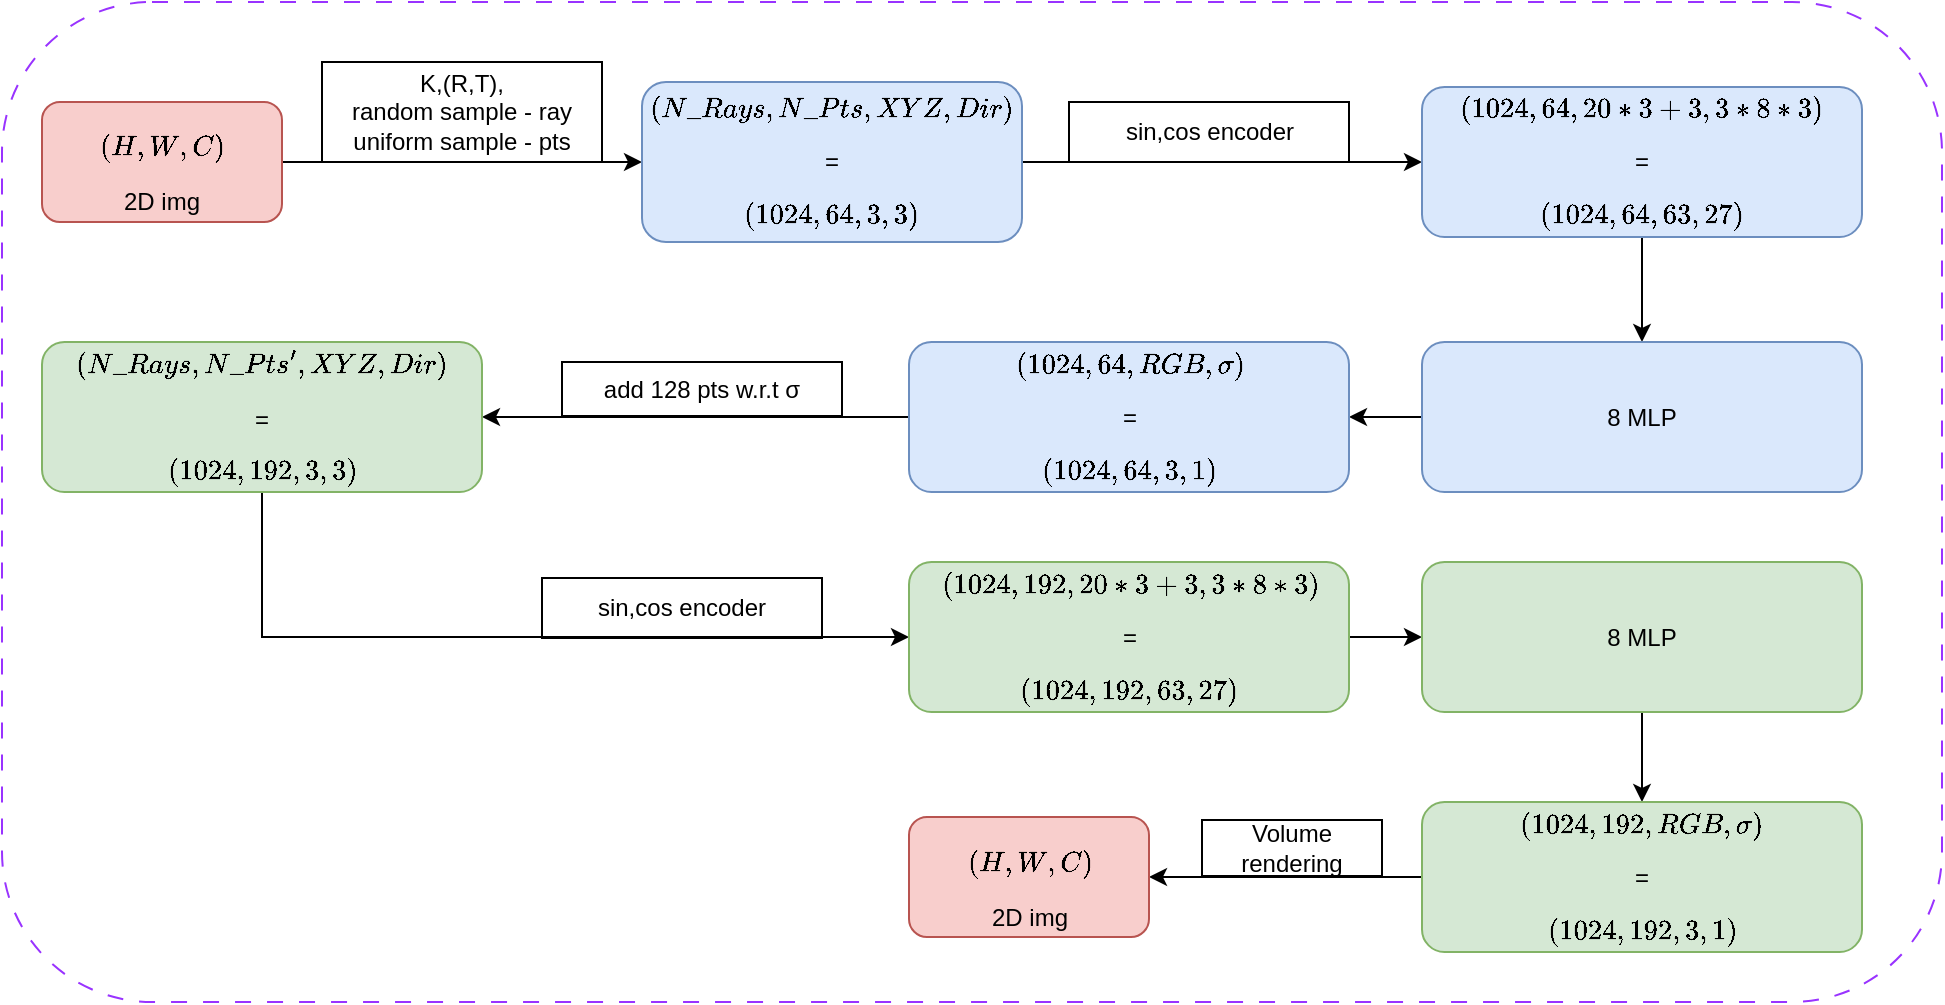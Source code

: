 <mxfile version="24.7.5">
  <diagram name="第 1 页" id="2QriNIWdTIV_ohWtYcBS">
    <mxGraphModel dx="1889" dy="723" grid="1" gridSize="10" guides="1" tooltips="1" connect="1" arrows="1" fold="1" page="1" pageScale="1" pageWidth="827" pageHeight="1169" math="1" shadow="0">
      <root>
        <mxCell id="0" />
        <mxCell id="1" parent="0" />
        <mxCell id="vLasG19pVosuePLoc7TY-36" value="" style="rounded=1;whiteSpace=wrap;html=1;fillColor=none;dashed=1;dashPattern=8 8;strokeColor=#9933FF;" vertex="1" parent="1">
          <mxGeometry x="-120" y="80" width="970" height="500" as="geometry" />
        </mxCell>
        <mxCell id="vLasG19pVosuePLoc7TY-3" value="" style="edgeStyle=orthogonalEdgeStyle;rounded=0;orthogonalLoop=1;jettySize=auto;html=1;" edge="1" parent="1" source="vLasG19pVosuePLoc7TY-1" target="vLasG19pVosuePLoc7TY-2">
          <mxGeometry relative="1" as="geometry" />
        </mxCell>
        <mxCell id="vLasG19pVosuePLoc7TY-1" value="$$(H, W, C)$$2D img" style="rounded=1;whiteSpace=wrap;html=1;fillColor=#f8cecc;strokeColor=#b85450;" vertex="1" parent="1">
          <mxGeometry x="-100" y="130" width="120" height="60" as="geometry" />
        </mxCell>
        <mxCell id="vLasG19pVosuePLoc7TY-9" style="edgeStyle=orthogonalEdgeStyle;rounded=0;orthogonalLoop=1;jettySize=auto;html=1;entryX=0;entryY=0.5;entryDx=0;entryDy=0;" edge="1" parent="1" source="vLasG19pVosuePLoc7TY-2" target="vLasG19pVosuePLoc7TY-4">
          <mxGeometry relative="1" as="geometry" />
        </mxCell>
        <mxCell id="vLasG19pVosuePLoc7TY-2" value="$$(N\_Rays, N\_Pts, XYZ, Dir)$$=&lt;span style=&quot;background-color: initial;&quot;&gt;$$(1024, 64, 3,3)$$&lt;/span&gt;" style="rounded=1;whiteSpace=wrap;html=1;fillColor=#dae8fc;strokeColor=#6c8ebf;" vertex="1" parent="1">
          <mxGeometry x="200" y="120" width="190" height="80" as="geometry" />
        </mxCell>
        <mxCell id="vLasG19pVosuePLoc7TY-12" style="edgeStyle=orthogonalEdgeStyle;rounded=0;orthogonalLoop=1;jettySize=auto;html=1;entryX=0.5;entryY=0;entryDx=0;entryDy=0;" edge="1" parent="1" source="vLasG19pVosuePLoc7TY-4" target="vLasG19pVosuePLoc7TY-11">
          <mxGeometry relative="1" as="geometry" />
        </mxCell>
        <mxCell id="vLasG19pVosuePLoc7TY-4" value="$$(1024,64,20*3+3,3*8*3)$$=$$(1024,64,63,27)$$" style="rounded=1;whiteSpace=wrap;html=1;fillColor=#dae8fc;strokeColor=#6c8ebf;" vertex="1" parent="1">
          <mxGeometry x="590" y="122.5" width="220" height="75" as="geometry" />
        </mxCell>
        <mxCell id="vLasG19pVosuePLoc7TY-8" value="K,(R,T),&lt;br&gt;random sample - ray&lt;br&gt;uniform sample - pts" style="text;html=1;align=center;verticalAlign=middle;whiteSpace=wrap;rounded=0;strokeColor=default;" vertex="1" parent="1">
          <mxGeometry x="40" y="110" width="140" height="50" as="geometry" />
        </mxCell>
        <mxCell id="vLasG19pVosuePLoc7TY-10" value="sin,cos encoder" style="text;html=1;align=center;verticalAlign=middle;whiteSpace=wrap;rounded=0;strokeColor=default;" vertex="1" parent="1">
          <mxGeometry x="413.5" y="130" width="140" height="30" as="geometry" />
        </mxCell>
        <mxCell id="vLasG19pVosuePLoc7TY-29" value="" style="edgeStyle=orthogonalEdgeStyle;rounded=0;orthogonalLoop=1;jettySize=auto;html=1;" edge="1" parent="1" source="vLasG19pVosuePLoc7TY-11" target="vLasG19pVosuePLoc7TY-14">
          <mxGeometry relative="1" as="geometry" />
        </mxCell>
        <mxCell id="vLasG19pVosuePLoc7TY-11" value="8 MLP" style="rounded=1;whiteSpace=wrap;html=1;fillColor=#dae8fc;strokeColor=#6c8ebf;" vertex="1" parent="1">
          <mxGeometry x="590" y="250" width="220" height="75" as="geometry" />
        </mxCell>
        <mxCell id="vLasG19pVosuePLoc7TY-17" style="edgeStyle=orthogonalEdgeStyle;rounded=0;orthogonalLoop=1;jettySize=auto;html=1;entryX=1;entryY=0.5;entryDx=0;entryDy=0;" edge="1" parent="1" source="vLasG19pVosuePLoc7TY-14" target="vLasG19pVosuePLoc7TY-16">
          <mxGeometry relative="1" as="geometry" />
        </mxCell>
        <mxCell id="vLasG19pVosuePLoc7TY-14" value="$$(1024,64,RGB,\sigma)$$=$$(1024,64,3,1)$$" style="rounded=1;whiteSpace=wrap;html=1;fillColor=#dae8fc;strokeColor=#6c8ebf;" vertex="1" parent="1">
          <mxGeometry x="333.5" y="250" width="220" height="75" as="geometry" />
        </mxCell>
        <mxCell id="vLasG19pVosuePLoc7TY-27" style="edgeStyle=orthogonalEdgeStyle;rounded=0;orthogonalLoop=1;jettySize=auto;html=1;entryX=0;entryY=0.5;entryDx=0;entryDy=0;" edge="1" parent="1" source="vLasG19pVosuePLoc7TY-16" target="vLasG19pVosuePLoc7TY-22">
          <mxGeometry relative="1" as="geometry">
            <Array as="points">
              <mxPoint x="10" y="397" />
            </Array>
          </mxGeometry>
        </mxCell>
        <mxCell id="vLasG19pVosuePLoc7TY-16" value="$$(N\_Rays, N\_Pts&#39;, XYZ, Dir)$$=$$(1024,192,3,3)$$" style="rounded=1;whiteSpace=wrap;html=1;fillColor=#d5e8d4;strokeColor=#82b366;" vertex="1" parent="1">
          <mxGeometry x="-100" y="250" width="220" height="75" as="geometry" />
        </mxCell>
        <mxCell id="vLasG19pVosuePLoc7TY-18" value="add 128 pts w.r.t σ" style="text;html=1;align=center;verticalAlign=middle;whiteSpace=wrap;rounded=0;strokeColor=default;" vertex="1" parent="1">
          <mxGeometry x="160" y="260" width="140" height="27" as="geometry" />
        </mxCell>
        <mxCell id="vLasG19pVosuePLoc7TY-26" style="edgeStyle=orthogonalEdgeStyle;rounded=0;orthogonalLoop=1;jettySize=auto;html=1;entryX=0;entryY=0.5;entryDx=0;entryDy=0;" edge="1" parent="1" source="vLasG19pVosuePLoc7TY-22" target="vLasG19pVosuePLoc7TY-25">
          <mxGeometry relative="1" as="geometry" />
        </mxCell>
        <mxCell id="vLasG19pVosuePLoc7TY-22" value="$$(1024,192,20*3+3,3*8*3)$$=$$(1024,192,63,27)$$" style="rounded=1;whiteSpace=wrap;html=1;fillColor=#d5e8d4;strokeColor=#82b366;" vertex="1" parent="1">
          <mxGeometry x="333.5" y="360" width="220" height="75" as="geometry" />
        </mxCell>
        <mxCell id="vLasG19pVosuePLoc7TY-24" value="sin,cos encoder" style="text;html=1;align=center;verticalAlign=middle;whiteSpace=wrap;rounded=0;strokeColor=default;" vertex="1" parent="1">
          <mxGeometry x="150" y="368" width="140" height="30" as="geometry" />
        </mxCell>
        <mxCell id="vLasG19pVosuePLoc7TY-31" value="" style="edgeStyle=orthogonalEdgeStyle;rounded=0;orthogonalLoop=1;jettySize=auto;html=1;" edge="1" parent="1" source="vLasG19pVosuePLoc7TY-25" target="vLasG19pVosuePLoc7TY-30">
          <mxGeometry relative="1" as="geometry" />
        </mxCell>
        <mxCell id="vLasG19pVosuePLoc7TY-25" value="8 MLP" style="rounded=1;whiteSpace=wrap;html=1;fillColor=#d5e8d4;strokeColor=#82b366;" vertex="1" parent="1">
          <mxGeometry x="590" y="360" width="220" height="75" as="geometry" />
        </mxCell>
        <mxCell id="vLasG19pVosuePLoc7TY-28" style="edgeStyle=orthogonalEdgeStyle;rounded=0;orthogonalLoop=1;jettySize=auto;html=1;exitX=0.5;exitY=1;exitDx=0;exitDy=0;" edge="1" parent="1" source="vLasG19pVosuePLoc7TY-24" target="vLasG19pVosuePLoc7TY-24">
          <mxGeometry relative="1" as="geometry" />
        </mxCell>
        <mxCell id="vLasG19pVosuePLoc7TY-34" value="" style="edgeStyle=orthogonalEdgeStyle;rounded=0;orthogonalLoop=1;jettySize=auto;html=1;" edge="1" parent="1" source="vLasG19pVosuePLoc7TY-30" target="vLasG19pVosuePLoc7TY-33">
          <mxGeometry relative="1" as="geometry" />
        </mxCell>
        <mxCell id="vLasG19pVosuePLoc7TY-30" value="$$(1024,192,RGB,\sigma)$$=$$(1024,192,3,1)$$" style="rounded=1;whiteSpace=wrap;html=1;fillColor=#d5e8d4;strokeColor=#82b366;" vertex="1" parent="1">
          <mxGeometry x="590" y="480" width="220" height="75" as="geometry" />
        </mxCell>
        <mxCell id="vLasG19pVosuePLoc7TY-33" value="$$(H,W,C)$$ 2D img" style="rounded=1;whiteSpace=wrap;html=1;fillColor=#f8cecc;strokeColor=#b85450;" vertex="1" parent="1">
          <mxGeometry x="333.5" y="487.5" width="120" height="60" as="geometry" />
        </mxCell>
        <mxCell id="vLasG19pVosuePLoc7TY-35" value="Volume rendering" style="rounded=0;whiteSpace=wrap;html=1;" vertex="1" parent="1">
          <mxGeometry x="480" y="489" width="90" height="28" as="geometry" />
        </mxCell>
      </root>
    </mxGraphModel>
  </diagram>
</mxfile>

